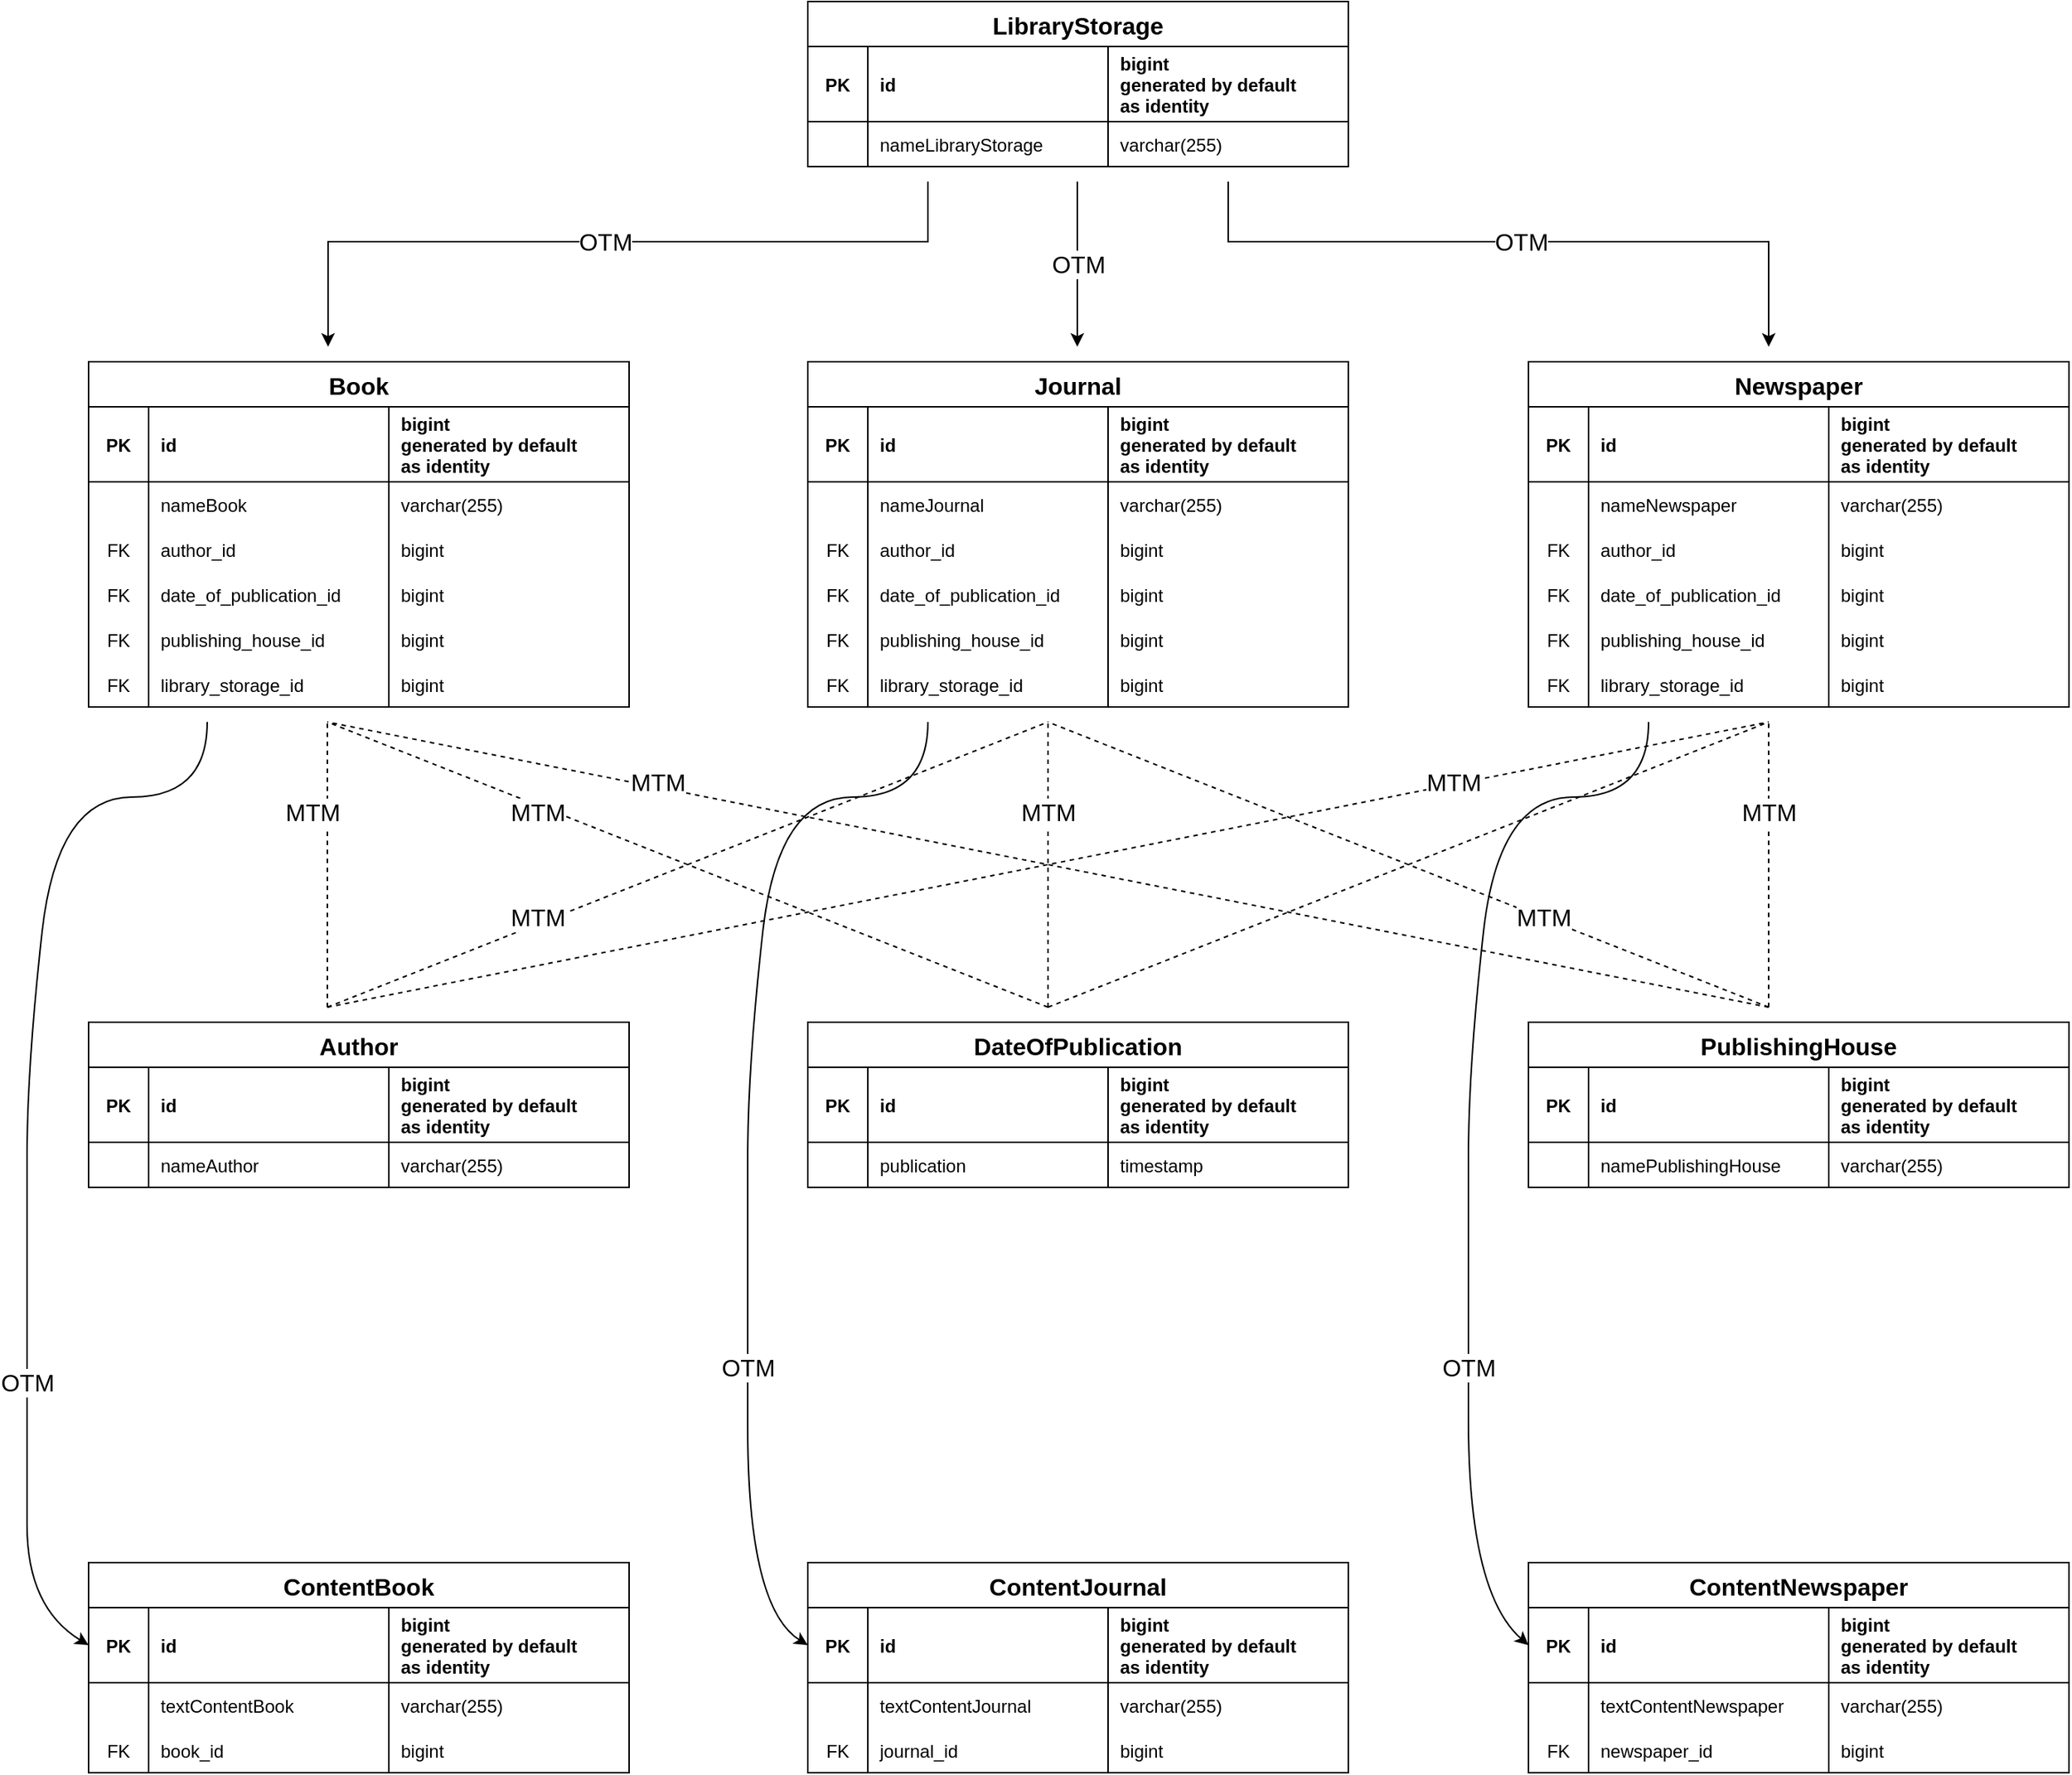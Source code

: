 <mxfile version="20.5.3" type="device"><diagram id="Sz15WaOSrZZ41z_9eFJU" name="Страница 1"><mxGraphModel dx="1646" dy="2024" grid="1" gridSize="10" guides="1" tooltips="1" connect="1" arrows="1" fold="1" page="1" pageScale="1" pageWidth="827" pageHeight="1169" math="0" shadow="0"><root><mxCell id="0"/><mxCell id="1" parent="0"/><mxCell id="uTDs0vVG84xdTF_h5CBN-1" value="LibraryStorage" style="shape=table;startSize=30;container=1;collapsible=1;childLayout=tableLayout;fixedRows=1;rowLines=0;fontStyle=1;align=center;resizeLast=1;fontSize=16;" parent="1" vertex="1"><mxGeometry x="1360" y="-1080" width="360" height="110" as="geometry"><mxRectangle x="45" y="480" width="70" height="30" as="alternateBounds"/></mxGeometry></mxCell><mxCell id="uTDs0vVG84xdTF_h5CBN-2" value="" style="shape=partialRectangle;collapsible=0;dropTarget=0;pointerEvents=0;fillColor=none;points=[[0,0.5],[1,0.5]];portConstraint=eastwest;top=0;left=0;right=0;bottom=1;" parent="uTDs0vVG84xdTF_h5CBN-1" vertex="1"><mxGeometry y="30" width="360" height="50" as="geometry"/></mxCell><mxCell id="uTDs0vVG84xdTF_h5CBN-3" value="PK" style="shape=partialRectangle;overflow=hidden;connectable=0;fillColor=none;top=0;left=0;bottom=0;right=0;fontStyle=1;" parent="uTDs0vVG84xdTF_h5CBN-2" vertex="1"><mxGeometry width="40" height="50" as="geometry"><mxRectangle width="40" height="50" as="alternateBounds"/></mxGeometry></mxCell><mxCell id="uTDs0vVG84xdTF_h5CBN-4" value="id" style="shape=partialRectangle;overflow=hidden;connectable=0;fillColor=none;top=0;left=0;bottom=0;right=0;align=left;spacingLeft=6;fontStyle=1;" parent="uTDs0vVG84xdTF_h5CBN-2" vertex="1"><mxGeometry x="40" width="160" height="50" as="geometry"><mxRectangle width="160" height="50" as="alternateBounds"/></mxGeometry></mxCell><mxCell id="uTDs0vVG84xdTF_h5CBN-5" value="bigint &#xA;generated by default &#xA;as identity" style="shape=partialRectangle;overflow=hidden;connectable=0;fillColor=none;top=0;left=0;bottom=0;right=0;align=left;spacingLeft=6;fontStyle=1;spacing=2;" parent="uTDs0vVG84xdTF_h5CBN-2" vertex="1"><mxGeometry x="200" width="160" height="50" as="geometry"><mxRectangle width="160" height="50" as="alternateBounds"/></mxGeometry></mxCell><mxCell id="uTDs0vVG84xdTF_h5CBN-6" value="" style="shape=partialRectangle;collapsible=0;dropTarget=0;pointerEvents=0;fillColor=none;points=[[0,0.5],[1,0.5]];portConstraint=eastwest;top=0;left=0;right=0;bottom=0;" parent="uTDs0vVG84xdTF_h5CBN-1" vertex="1"><mxGeometry y="80" width="360" height="30" as="geometry"/></mxCell><mxCell id="uTDs0vVG84xdTF_h5CBN-7" value="" style="shape=partialRectangle;overflow=hidden;connectable=0;fillColor=none;top=0;left=0;bottom=0;right=0;" parent="uTDs0vVG84xdTF_h5CBN-6" vertex="1"><mxGeometry width="40" height="30" as="geometry"><mxRectangle width="40" height="30" as="alternateBounds"/></mxGeometry></mxCell><mxCell id="uTDs0vVG84xdTF_h5CBN-8" value="nameLibraryStorage" style="shape=partialRectangle;overflow=hidden;connectable=0;fillColor=none;top=0;left=0;bottom=0;right=0;align=left;spacingLeft=6;fontStyle=0" parent="uTDs0vVG84xdTF_h5CBN-6" vertex="1"><mxGeometry x="40" width="160" height="30" as="geometry"><mxRectangle width="160" height="30" as="alternateBounds"/></mxGeometry></mxCell><mxCell id="uTDs0vVG84xdTF_h5CBN-9" value="varchar(255)" style="shape=partialRectangle;overflow=hidden;connectable=0;fillColor=none;top=0;left=0;bottom=0;right=0;align=left;spacingLeft=6;fontStyle=0" parent="uTDs0vVG84xdTF_h5CBN-6" vertex="1"><mxGeometry x="200" width="160" height="30" as="geometry"><mxRectangle width="160" height="30" as="alternateBounds"/></mxGeometry></mxCell><mxCell id="uTDs0vVG84xdTF_h5CBN-30" value="Book" style="shape=table;startSize=30;container=1;collapsible=1;childLayout=tableLayout;fixedRows=1;rowLines=0;fontStyle=1;align=center;resizeLast=1;fontSize=16;" parent="1" vertex="1"><mxGeometry x="881" y="-840" width="360" height="230" as="geometry"><mxRectangle x="45" y="480" width="70" height="30" as="alternateBounds"/></mxGeometry></mxCell><mxCell id="uTDs0vVG84xdTF_h5CBN-31" value="" style="shape=partialRectangle;collapsible=0;dropTarget=0;pointerEvents=0;fillColor=none;points=[[0,0.5],[1,0.5]];portConstraint=eastwest;top=0;left=0;right=0;bottom=1;" parent="uTDs0vVG84xdTF_h5CBN-30" vertex="1"><mxGeometry y="30" width="360" height="50" as="geometry"/></mxCell><mxCell id="uTDs0vVG84xdTF_h5CBN-32" value="PK" style="shape=partialRectangle;overflow=hidden;connectable=0;fillColor=none;top=0;left=0;bottom=0;right=0;fontStyle=1;" parent="uTDs0vVG84xdTF_h5CBN-31" vertex="1"><mxGeometry width="40" height="50" as="geometry"><mxRectangle width="40" height="50" as="alternateBounds"/></mxGeometry></mxCell><mxCell id="uTDs0vVG84xdTF_h5CBN-33" value="id" style="shape=partialRectangle;overflow=hidden;connectable=0;fillColor=none;top=0;left=0;bottom=0;right=0;align=left;spacingLeft=6;fontStyle=1;" parent="uTDs0vVG84xdTF_h5CBN-31" vertex="1"><mxGeometry x="40" width="160" height="50" as="geometry"><mxRectangle width="160" height="50" as="alternateBounds"/></mxGeometry></mxCell><mxCell id="uTDs0vVG84xdTF_h5CBN-34" value="bigint &#xA;generated by default &#xA;as identity" style="shape=partialRectangle;overflow=hidden;connectable=0;fillColor=none;top=0;left=0;bottom=0;right=0;align=left;spacingLeft=6;fontStyle=1;spacing=2;" parent="uTDs0vVG84xdTF_h5CBN-31" vertex="1"><mxGeometry x="200" width="160" height="50" as="geometry"><mxRectangle width="160" height="50" as="alternateBounds"/></mxGeometry></mxCell><mxCell id="uTDs0vVG84xdTF_h5CBN-35" value="" style="shape=partialRectangle;collapsible=0;dropTarget=0;pointerEvents=0;fillColor=none;points=[[0,0.5],[1,0.5]];portConstraint=eastwest;top=0;left=0;right=0;bottom=0;" parent="uTDs0vVG84xdTF_h5CBN-30" vertex="1"><mxGeometry y="80" width="360" height="30" as="geometry"/></mxCell><mxCell id="uTDs0vVG84xdTF_h5CBN-36" value="" style="shape=partialRectangle;overflow=hidden;connectable=0;fillColor=none;top=0;left=0;bottom=0;right=0;" parent="uTDs0vVG84xdTF_h5CBN-35" vertex="1"><mxGeometry width="40" height="30" as="geometry"><mxRectangle width="40" height="30" as="alternateBounds"/></mxGeometry></mxCell><mxCell id="uTDs0vVG84xdTF_h5CBN-37" value="nameBook" style="shape=partialRectangle;overflow=hidden;connectable=0;fillColor=none;top=0;left=0;bottom=0;right=0;align=left;spacingLeft=6;fontStyle=0" parent="uTDs0vVG84xdTF_h5CBN-35" vertex="1"><mxGeometry x="40" width="160" height="30" as="geometry"><mxRectangle width="160" height="30" as="alternateBounds"/></mxGeometry></mxCell><mxCell id="uTDs0vVG84xdTF_h5CBN-38" value="varchar(255)" style="shape=partialRectangle;overflow=hidden;connectable=0;fillColor=none;top=0;left=0;bottom=0;right=0;align=left;spacingLeft=6;fontStyle=0" parent="uTDs0vVG84xdTF_h5CBN-35" vertex="1"><mxGeometry x="200" width="160" height="30" as="geometry"><mxRectangle width="160" height="30" as="alternateBounds"/></mxGeometry></mxCell><mxCell id="uTDs0vVG84xdTF_h5CBN-106" style="shape=partialRectangle;collapsible=0;dropTarget=0;pointerEvents=0;fillColor=none;points=[[0,0.5],[1,0.5]];portConstraint=eastwest;top=0;left=0;right=0;bottom=0;" parent="uTDs0vVG84xdTF_h5CBN-30" vertex="1"><mxGeometry y="110" width="360" height="30" as="geometry"/></mxCell><mxCell id="uTDs0vVG84xdTF_h5CBN-107" value="FK" style="shape=partialRectangle;overflow=hidden;connectable=0;fillColor=none;top=0;left=0;bottom=0;right=0;" parent="uTDs0vVG84xdTF_h5CBN-106" vertex="1"><mxGeometry width="40" height="30" as="geometry"><mxRectangle width="40" height="30" as="alternateBounds"/></mxGeometry></mxCell><mxCell id="uTDs0vVG84xdTF_h5CBN-108" value="author_id" style="shape=partialRectangle;overflow=hidden;connectable=0;fillColor=none;top=0;left=0;bottom=0;right=0;align=left;spacingLeft=6;fontStyle=0" parent="uTDs0vVG84xdTF_h5CBN-106" vertex="1"><mxGeometry x="40" width="160" height="30" as="geometry"><mxRectangle width="160" height="30" as="alternateBounds"/></mxGeometry></mxCell><mxCell id="uTDs0vVG84xdTF_h5CBN-109" value="bigint" style="shape=partialRectangle;overflow=hidden;connectable=0;fillColor=none;top=0;left=0;bottom=0;right=0;align=left;spacingLeft=6;fontStyle=0" parent="uTDs0vVG84xdTF_h5CBN-106" vertex="1"><mxGeometry x="200" width="160" height="30" as="geometry"><mxRectangle width="160" height="30" as="alternateBounds"/></mxGeometry></mxCell><mxCell id="uTDs0vVG84xdTF_h5CBN-115" style="shape=partialRectangle;collapsible=0;dropTarget=0;pointerEvents=0;fillColor=none;points=[[0,0.5],[1,0.5]];portConstraint=eastwest;top=0;left=0;right=0;bottom=0;" parent="uTDs0vVG84xdTF_h5CBN-30" vertex="1"><mxGeometry y="140" width="360" height="30" as="geometry"/></mxCell><mxCell id="uTDs0vVG84xdTF_h5CBN-116" value="FK" style="shape=partialRectangle;overflow=hidden;connectable=0;fillColor=none;top=0;left=0;bottom=0;right=0;" parent="uTDs0vVG84xdTF_h5CBN-115" vertex="1"><mxGeometry width="40" height="30" as="geometry"><mxRectangle width="40" height="30" as="alternateBounds"/></mxGeometry></mxCell><mxCell id="uTDs0vVG84xdTF_h5CBN-117" value="date_of_publication_id" style="shape=partialRectangle;overflow=hidden;connectable=0;fillColor=none;top=0;left=0;bottom=0;right=0;align=left;spacingLeft=6;fontStyle=0" parent="uTDs0vVG84xdTF_h5CBN-115" vertex="1"><mxGeometry x="40" width="160" height="30" as="geometry"><mxRectangle width="160" height="30" as="alternateBounds"/></mxGeometry></mxCell><mxCell id="uTDs0vVG84xdTF_h5CBN-118" value="bigint" style="shape=partialRectangle;overflow=hidden;connectable=0;fillColor=none;top=0;left=0;bottom=0;right=0;align=left;spacingLeft=6;fontStyle=0" parent="uTDs0vVG84xdTF_h5CBN-115" vertex="1"><mxGeometry x="200" width="160" height="30" as="geometry"><mxRectangle width="160" height="30" as="alternateBounds"/></mxGeometry></mxCell><mxCell id="uTDs0vVG84xdTF_h5CBN-111" style="shape=partialRectangle;collapsible=0;dropTarget=0;pointerEvents=0;fillColor=none;points=[[0,0.5],[1,0.5]];portConstraint=eastwest;top=0;left=0;right=0;bottom=0;" parent="uTDs0vVG84xdTF_h5CBN-30" vertex="1"><mxGeometry y="170" width="360" height="30" as="geometry"/></mxCell><mxCell id="uTDs0vVG84xdTF_h5CBN-112" value="FK" style="shape=partialRectangle;overflow=hidden;connectable=0;fillColor=none;top=0;left=0;bottom=0;right=0;" parent="uTDs0vVG84xdTF_h5CBN-111" vertex="1"><mxGeometry width="40" height="30" as="geometry"><mxRectangle width="40" height="30" as="alternateBounds"/></mxGeometry></mxCell><mxCell id="uTDs0vVG84xdTF_h5CBN-113" value="publishing_house_id" style="shape=partialRectangle;overflow=hidden;connectable=0;fillColor=none;top=0;left=0;bottom=0;right=0;align=left;spacingLeft=6;fontStyle=0" parent="uTDs0vVG84xdTF_h5CBN-111" vertex="1"><mxGeometry x="40" width="160" height="30" as="geometry"><mxRectangle width="160" height="30" as="alternateBounds"/></mxGeometry></mxCell><mxCell id="uTDs0vVG84xdTF_h5CBN-114" value="bigint" style="shape=partialRectangle;overflow=hidden;connectable=0;fillColor=none;top=0;left=0;bottom=0;right=0;align=left;spacingLeft=6;fontStyle=0" parent="uTDs0vVG84xdTF_h5CBN-111" vertex="1"><mxGeometry x="200" width="160" height="30" as="geometry"><mxRectangle width="160" height="30" as="alternateBounds"/></mxGeometry></mxCell><mxCell id="uTDs0vVG84xdTF_h5CBN-208" style="shape=partialRectangle;collapsible=0;dropTarget=0;pointerEvents=0;fillColor=none;points=[[0,0.5],[1,0.5]];portConstraint=eastwest;top=0;left=0;right=0;bottom=0;" parent="uTDs0vVG84xdTF_h5CBN-30" vertex="1"><mxGeometry y="200" width="360" height="30" as="geometry"/></mxCell><mxCell id="uTDs0vVG84xdTF_h5CBN-209" value="FK" style="shape=partialRectangle;overflow=hidden;connectable=0;fillColor=none;top=0;left=0;bottom=0;right=0;" parent="uTDs0vVG84xdTF_h5CBN-208" vertex="1"><mxGeometry width="40" height="30" as="geometry"><mxRectangle width="40" height="30" as="alternateBounds"/></mxGeometry></mxCell><mxCell id="uTDs0vVG84xdTF_h5CBN-210" value="library_storage_id" style="shape=partialRectangle;overflow=hidden;connectable=0;fillColor=none;top=0;left=0;bottom=0;right=0;align=left;spacingLeft=6;fontStyle=0" parent="uTDs0vVG84xdTF_h5CBN-208" vertex="1"><mxGeometry x="40" width="160" height="30" as="geometry"><mxRectangle width="160" height="30" as="alternateBounds"/></mxGeometry></mxCell><mxCell id="uTDs0vVG84xdTF_h5CBN-211" value="bigint" style="shape=partialRectangle;overflow=hidden;connectable=0;fillColor=none;top=0;left=0;bottom=0;right=0;align=left;spacingLeft=6;fontStyle=0" parent="uTDs0vVG84xdTF_h5CBN-208" vertex="1"><mxGeometry x="200" width="160" height="30" as="geometry"><mxRectangle width="160" height="30" as="alternateBounds"/></mxGeometry></mxCell><mxCell id="uTDs0vVG84xdTF_h5CBN-39" value="Journal" style="shape=table;startSize=30;container=1;collapsible=1;childLayout=tableLayout;fixedRows=1;rowLines=0;fontStyle=1;align=center;resizeLast=1;fontSize=16;" parent="1" vertex="1"><mxGeometry x="1360" y="-840" width="360" height="230" as="geometry"><mxRectangle x="45" y="480" width="70" height="30" as="alternateBounds"/></mxGeometry></mxCell><mxCell id="uTDs0vVG84xdTF_h5CBN-40" value="" style="shape=partialRectangle;collapsible=0;dropTarget=0;pointerEvents=0;fillColor=none;points=[[0,0.5],[1,0.5]];portConstraint=eastwest;top=0;left=0;right=0;bottom=1;" parent="uTDs0vVG84xdTF_h5CBN-39" vertex="1"><mxGeometry y="30" width="360" height="50" as="geometry"/></mxCell><mxCell id="uTDs0vVG84xdTF_h5CBN-41" value="PK" style="shape=partialRectangle;overflow=hidden;connectable=0;fillColor=none;top=0;left=0;bottom=0;right=0;fontStyle=1;" parent="uTDs0vVG84xdTF_h5CBN-40" vertex="1"><mxGeometry width="40" height="50" as="geometry"><mxRectangle width="40" height="50" as="alternateBounds"/></mxGeometry></mxCell><mxCell id="uTDs0vVG84xdTF_h5CBN-42" value="id" style="shape=partialRectangle;overflow=hidden;connectable=0;fillColor=none;top=0;left=0;bottom=0;right=0;align=left;spacingLeft=6;fontStyle=1;" parent="uTDs0vVG84xdTF_h5CBN-40" vertex="1"><mxGeometry x="40" width="160" height="50" as="geometry"><mxRectangle width="160" height="50" as="alternateBounds"/></mxGeometry></mxCell><mxCell id="uTDs0vVG84xdTF_h5CBN-43" value="bigint &#xA;generated by default &#xA;as identity" style="shape=partialRectangle;overflow=hidden;connectable=0;fillColor=none;top=0;left=0;bottom=0;right=0;align=left;spacingLeft=6;fontStyle=1;spacing=2;" parent="uTDs0vVG84xdTF_h5CBN-40" vertex="1"><mxGeometry x="200" width="160" height="50" as="geometry"><mxRectangle width="160" height="50" as="alternateBounds"/></mxGeometry></mxCell><mxCell id="uTDs0vVG84xdTF_h5CBN-44" value="" style="shape=partialRectangle;collapsible=0;dropTarget=0;pointerEvents=0;fillColor=none;points=[[0,0.5],[1,0.5]];portConstraint=eastwest;top=0;left=0;right=0;bottom=0;" parent="uTDs0vVG84xdTF_h5CBN-39" vertex="1"><mxGeometry y="80" width="360" height="30" as="geometry"/></mxCell><mxCell id="uTDs0vVG84xdTF_h5CBN-45" value="" style="shape=partialRectangle;overflow=hidden;connectable=0;fillColor=none;top=0;left=0;bottom=0;right=0;" parent="uTDs0vVG84xdTF_h5CBN-44" vertex="1"><mxGeometry width="40" height="30" as="geometry"><mxRectangle width="40" height="30" as="alternateBounds"/></mxGeometry></mxCell><mxCell id="uTDs0vVG84xdTF_h5CBN-46" value="nameJournal" style="shape=partialRectangle;overflow=hidden;connectable=0;fillColor=none;top=0;left=0;bottom=0;right=0;align=left;spacingLeft=6;fontStyle=0" parent="uTDs0vVG84xdTF_h5CBN-44" vertex="1"><mxGeometry x="40" width="160" height="30" as="geometry"><mxRectangle width="160" height="30" as="alternateBounds"/></mxGeometry></mxCell><mxCell id="uTDs0vVG84xdTF_h5CBN-47" value="varchar(255)" style="shape=partialRectangle;overflow=hidden;connectable=0;fillColor=none;top=0;left=0;bottom=0;right=0;align=left;spacingLeft=6;fontStyle=0" parent="uTDs0vVG84xdTF_h5CBN-44" vertex="1"><mxGeometry x="200" width="160" height="30" as="geometry"><mxRectangle width="160" height="30" as="alternateBounds"/></mxGeometry></mxCell><mxCell id="uTDs0vVG84xdTF_h5CBN-125" style="shape=partialRectangle;collapsible=0;dropTarget=0;pointerEvents=0;fillColor=none;points=[[0,0.5],[1,0.5]];portConstraint=eastwest;top=0;left=0;right=0;bottom=0;" parent="uTDs0vVG84xdTF_h5CBN-39" vertex="1"><mxGeometry y="110" width="360" height="30" as="geometry"/></mxCell><mxCell id="uTDs0vVG84xdTF_h5CBN-126" value="FK" style="shape=partialRectangle;overflow=hidden;connectable=0;fillColor=none;top=0;left=0;bottom=0;right=0;" parent="uTDs0vVG84xdTF_h5CBN-125" vertex="1"><mxGeometry width="40" height="30" as="geometry"><mxRectangle width="40" height="30" as="alternateBounds"/></mxGeometry></mxCell><mxCell id="uTDs0vVG84xdTF_h5CBN-127" value="author_id" style="shape=partialRectangle;overflow=hidden;connectable=0;fillColor=none;top=0;left=0;bottom=0;right=0;align=left;spacingLeft=6;fontStyle=0" parent="uTDs0vVG84xdTF_h5CBN-125" vertex="1"><mxGeometry x="40" width="160" height="30" as="geometry"><mxRectangle width="160" height="30" as="alternateBounds"/></mxGeometry></mxCell><mxCell id="uTDs0vVG84xdTF_h5CBN-128" value="bigint" style="shape=partialRectangle;overflow=hidden;connectable=0;fillColor=none;top=0;left=0;bottom=0;right=0;align=left;spacingLeft=6;fontStyle=0" parent="uTDs0vVG84xdTF_h5CBN-125" vertex="1"><mxGeometry x="200" width="160" height="30" as="geometry"><mxRectangle width="160" height="30" as="alternateBounds"/></mxGeometry></mxCell><mxCell id="uTDs0vVG84xdTF_h5CBN-129" style="shape=partialRectangle;collapsible=0;dropTarget=0;pointerEvents=0;fillColor=none;points=[[0,0.5],[1,0.5]];portConstraint=eastwest;top=0;left=0;right=0;bottom=0;" parent="uTDs0vVG84xdTF_h5CBN-39" vertex="1"><mxGeometry y="140" width="360" height="30" as="geometry"/></mxCell><mxCell id="uTDs0vVG84xdTF_h5CBN-130" style="shape=partialRectangle;overflow=hidden;connectable=0;fillColor=none;top=0;left=0;bottom=0;right=0;" parent="uTDs0vVG84xdTF_h5CBN-129" vertex="1"><mxGeometry width="40" height="30" as="geometry"><mxRectangle width="40" height="30" as="alternateBounds"/></mxGeometry></mxCell><mxCell id="uTDs0vVG84xdTF_h5CBN-131" value="date_of_publication_id" style="shape=partialRectangle;overflow=hidden;connectable=0;fillColor=none;top=0;left=0;bottom=0;right=0;align=left;spacingLeft=6;fontStyle=0" parent="uTDs0vVG84xdTF_h5CBN-129" vertex="1"><mxGeometry x="40" width="160" height="30" as="geometry"><mxRectangle width="160" height="30" as="alternateBounds"/></mxGeometry></mxCell><mxCell id="uTDs0vVG84xdTF_h5CBN-132" value="bigint" style="shape=partialRectangle;overflow=hidden;connectable=0;fillColor=none;top=0;left=0;bottom=0;right=0;align=left;spacingLeft=6;fontStyle=0" parent="uTDs0vVG84xdTF_h5CBN-129" vertex="1"><mxGeometry x="200" width="160" height="30" as="geometry"><mxRectangle width="160" height="30" as="alternateBounds"/></mxGeometry></mxCell><mxCell id="uTDs0vVG84xdTF_h5CBN-133" style="shape=partialRectangle;collapsible=0;dropTarget=0;pointerEvents=0;fillColor=none;points=[[0,0.5],[1,0.5]];portConstraint=eastwest;top=0;left=0;right=0;bottom=0;" parent="uTDs0vVG84xdTF_h5CBN-39" vertex="1"><mxGeometry y="170" width="360" height="30" as="geometry"/></mxCell><mxCell id="uTDs0vVG84xdTF_h5CBN-134" value="FK" style="shape=partialRectangle;overflow=hidden;connectable=0;fillColor=none;top=0;left=0;bottom=0;right=0;" parent="uTDs0vVG84xdTF_h5CBN-133" vertex="1"><mxGeometry width="40" height="30" as="geometry"><mxRectangle width="40" height="30" as="alternateBounds"/></mxGeometry></mxCell><mxCell id="uTDs0vVG84xdTF_h5CBN-135" value="publishing_house_id" style="shape=partialRectangle;overflow=hidden;connectable=0;fillColor=none;top=0;left=0;bottom=0;right=0;align=left;spacingLeft=6;fontStyle=0" parent="uTDs0vVG84xdTF_h5CBN-133" vertex="1"><mxGeometry x="40" width="160" height="30" as="geometry"><mxRectangle width="160" height="30" as="alternateBounds"/></mxGeometry></mxCell><mxCell id="uTDs0vVG84xdTF_h5CBN-136" value="bigint" style="shape=partialRectangle;overflow=hidden;connectable=0;fillColor=none;top=0;left=0;bottom=0;right=0;align=left;spacingLeft=6;fontStyle=0" parent="uTDs0vVG84xdTF_h5CBN-133" vertex="1"><mxGeometry x="200" width="160" height="30" as="geometry"><mxRectangle width="160" height="30" as="alternateBounds"/></mxGeometry></mxCell><mxCell id="uTDs0vVG84xdTF_h5CBN-213" style="shape=partialRectangle;collapsible=0;dropTarget=0;pointerEvents=0;fillColor=none;points=[[0,0.5],[1,0.5]];portConstraint=eastwest;top=0;left=0;right=0;bottom=0;" parent="uTDs0vVG84xdTF_h5CBN-39" vertex="1"><mxGeometry y="200" width="360" height="30" as="geometry"/></mxCell><mxCell id="uTDs0vVG84xdTF_h5CBN-214" value="FK" style="shape=partialRectangle;overflow=hidden;connectable=0;fillColor=none;top=0;left=0;bottom=0;right=0;" parent="uTDs0vVG84xdTF_h5CBN-213" vertex="1"><mxGeometry width="40" height="30" as="geometry"><mxRectangle width="40" height="30" as="alternateBounds"/></mxGeometry></mxCell><mxCell id="uTDs0vVG84xdTF_h5CBN-215" value="library_storage_id" style="shape=partialRectangle;overflow=hidden;connectable=0;fillColor=none;top=0;left=0;bottom=0;right=0;align=left;spacingLeft=6;fontStyle=0" parent="uTDs0vVG84xdTF_h5CBN-213" vertex="1"><mxGeometry x="40" width="160" height="30" as="geometry"><mxRectangle width="160" height="30" as="alternateBounds"/></mxGeometry></mxCell><mxCell id="uTDs0vVG84xdTF_h5CBN-216" value="bigint" style="shape=partialRectangle;overflow=hidden;connectable=0;fillColor=none;top=0;left=0;bottom=0;right=0;align=left;spacingLeft=6;fontStyle=0" parent="uTDs0vVG84xdTF_h5CBN-213" vertex="1"><mxGeometry x="200" width="160" height="30" as="geometry"><mxRectangle width="160" height="30" as="alternateBounds"/></mxGeometry></mxCell><mxCell id="uTDs0vVG84xdTF_h5CBN-48" value="Newspaper" style="shape=table;startSize=30;container=1;collapsible=1;childLayout=tableLayout;fixedRows=1;rowLines=0;fontStyle=1;align=center;resizeLast=1;fontSize=16;" parent="1" vertex="1"><mxGeometry x="1840" y="-840" width="360" height="230" as="geometry"><mxRectangle x="45" y="480" width="70" height="30" as="alternateBounds"/></mxGeometry></mxCell><mxCell id="uTDs0vVG84xdTF_h5CBN-49" value="" style="shape=partialRectangle;collapsible=0;dropTarget=0;pointerEvents=0;fillColor=none;points=[[0,0.5],[1,0.5]];portConstraint=eastwest;top=0;left=0;right=0;bottom=1;" parent="uTDs0vVG84xdTF_h5CBN-48" vertex="1"><mxGeometry y="30" width="360" height="50" as="geometry"/></mxCell><mxCell id="uTDs0vVG84xdTF_h5CBN-50" value="PK" style="shape=partialRectangle;overflow=hidden;connectable=0;fillColor=none;top=0;left=0;bottom=0;right=0;fontStyle=1;" parent="uTDs0vVG84xdTF_h5CBN-49" vertex="1"><mxGeometry width="40" height="50" as="geometry"><mxRectangle width="40" height="50" as="alternateBounds"/></mxGeometry></mxCell><mxCell id="uTDs0vVG84xdTF_h5CBN-51" value="id" style="shape=partialRectangle;overflow=hidden;connectable=0;fillColor=none;top=0;left=0;bottom=0;right=0;align=left;spacingLeft=6;fontStyle=1;" parent="uTDs0vVG84xdTF_h5CBN-49" vertex="1"><mxGeometry x="40" width="160" height="50" as="geometry"><mxRectangle width="160" height="50" as="alternateBounds"/></mxGeometry></mxCell><mxCell id="uTDs0vVG84xdTF_h5CBN-52" value="bigint &#xA;generated by default &#xA;as identity" style="shape=partialRectangle;overflow=hidden;connectable=0;fillColor=none;top=0;left=0;bottom=0;right=0;align=left;spacingLeft=6;fontStyle=1;spacing=2;" parent="uTDs0vVG84xdTF_h5CBN-49" vertex="1"><mxGeometry x="200" width="160" height="50" as="geometry"><mxRectangle width="160" height="50" as="alternateBounds"/></mxGeometry></mxCell><mxCell id="uTDs0vVG84xdTF_h5CBN-53" value="" style="shape=partialRectangle;collapsible=0;dropTarget=0;pointerEvents=0;fillColor=none;points=[[0,0.5],[1,0.5]];portConstraint=eastwest;top=0;left=0;right=0;bottom=0;" parent="uTDs0vVG84xdTF_h5CBN-48" vertex="1"><mxGeometry y="80" width="360" height="30" as="geometry"/></mxCell><mxCell id="uTDs0vVG84xdTF_h5CBN-54" value="" style="shape=partialRectangle;overflow=hidden;connectable=0;fillColor=none;top=0;left=0;bottom=0;right=0;" parent="uTDs0vVG84xdTF_h5CBN-53" vertex="1"><mxGeometry width="40" height="30" as="geometry"><mxRectangle width="40" height="30" as="alternateBounds"/></mxGeometry></mxCell><mxCell id="uTDs0vVG84xdTF_h5CBN-55" value="nameNewspaper" style="shape=partialRectangle;overflow=hidden;connectable=0;fillColor=none;top=0;left=0;bottom=0;right=0;align=left;spacingLeft=6;fontStyle=0" parent="uTDs0vVG84xdTF_h5CBN-53" vertex="1"><mxGeometry x="40" width="160" height="30" as="geometry"><mxRectangle width="160" height="30" as="alternateBounds"/></mxGeometry></mxCell><mxCell id="uTDs0vVG84xdTF_h5CBN-56" value="varchar(255)" style="shape=partialRectangle;overflow=hidden;connectable=0;fillColor=none;top=0;left=0;bottom=0;right=0;align=left;spacingLeft=6;fontStyle=0" parent="uTDs0vVG84xdTF_h5CBN-53" vertex="1"><mxGeometry x="200" width="160" height="30" as="geometry"><mxRectangle width="160" height="30" as="alternateBounds"/></mxGeometry></mxCell><mxCell id="uTDs0vVG84xdTF_h5CBN-151" style="shape=partialRectangle;collapsible=0;dropTarget=0;pointerEvents=0;fillColor=none;points=[[0,0.5],[1,0.5]];portConstraint=eastwest;top=0;left=0;right=0;bottom=0;" parent="uTDs0vVG84xdTF_h5CBN-48" vertex="1"><mxGeometry y="110" width="360" height="30" as="geometry"/></mxCell><mxCell id="uTDs0vVG84xdTF_h5CBN-152" value="FK" style="shape=partialRectangle;overflow=hidden;connectable=0;fillColor=none;top=0;left=0;bottom=0;right=0;" parent="uTDs0vVG84xdTF_h5CBN-151" vertex="1"><mxGeometry width="40" height="30" as="geometry"><mxRectangle width="40" height="30" as="alternateBounds"/></mxGeometry></mxCell><mxCell id="uTDs0vVG84xdTF_h5CBN-153" value="author_id" style="shape=partialRectangle;overflow=hidden;connectable=0;fillColor=none;top=0;left=0;bottom=0;right=0;align=left;spacingLeft=6;fontStyle=0" parent="uTDs0vVG84xdTF_h5CBN-151" vertex="1"><mxGeometry x="40" width="160" height="30" as="geometry"><mxRectangle width="160" height="30" as="alternateBounds"/></mxGeometry></mxCell><mxCell id="uTDs0vVG84xdTF_h5CBN-154" value="bigint" style="shape=partialRectangle;overflow=hidden;connectable=0;fillColor=none;top=0;left=0;bottom=0;right=0;align=left;spacingLeft=6;fontStyle=0" parent="uTDs0vVG84xdTF_h5CBN-151" vertex="1"><mxGeometry x="200" width="160" height="30" as="geometry"><mxRectangle width="160" height="30" as="alternateBounds"/></mxGeometry></mxCell><mxCell id="uTDs0vVG84xdTF_h5CBN-155" style="shape=partialRectangle;collapsible=0;dropTarget=0;pointerEvents=0;fillColor=none;points=[[0,0.5],[1,0.5]];portConstraint=eastwest;top=0;left=0;right=0;bottom=0;" parent="uTDs0vVG84xdTF_h5CBN-48" vertex="1"><mxGeometry y="140" width="360" height="30" as="geometry"/></mxCell><mxCell id="uTDs0vVG84xdTF_h5CBN-156" value="FK" style="shape=partialRectangle;overflow=hidden;connectable=0;fillColor=none;top=0;left=0;bottom=0;right=0;" parent="uTDs0vVG84xdTF_h5CBN-155" vertex="1"><mxGeometry width="40" height="30" as="geometry"><mxRectangle width="40" height="30" as="alternateBounds"/></mxGeometry></mxCell><mxCell id="uTDs0vVG84xdTF_h5CBN-157" value="date_of_publication_id" style="shape=partialRectangle;overflow=hidden;connectable=0;fillColor=none;top=0;left=0;bottom=0;right=0;align=left;spacingLeft=6;fontStyle=0" parent="uTDs0vVG84xdTF_h5CBN-155" vertex="1"><mxGeometry x="40" width="160" height="30" as="geometry"><mxRectangle width="160" height="30" as="alternateBounds"/></mxGeometry></mxCell><mxCell id="uTDs0vVG84xdTF_h5CBN-158" value="bigint" style="shape=partialRectangle;overflow=hidden;connectable=0;fillColor=none;top=0;left=0;bottom=0;right=0;align=left;spacingLeft=6;fontStyle=0" parent="uTDs0vVG84xdTF_h5CBN-155" vertex="1"><mxGeometry x="200" width="160" height="30" as="geometry"><mxRectangle width="160" height="30" as="alternateBounds"/></mxGeometry></mxCell><mxCell id="uTDs0vVG84xdTF_h5CBN-159" style="shape=partialRectangle;collapsible=0;dropTarget=0;pointerEvents=0;fillColor=none;points=[[0,0.5],[1,0.5]];portConstraint=eastwest;top=0;left=0;right=0;bottom=0;" parent="uTDs0vVG84xdTF_h5CBN-48" vertex="1"><mxGeometry y="170" width="360" height="30" as="geometry"/></mxCell><mxCell id="uTDs0vVG84xdTF_h5CBN-160" value="FK" style="shape=partialRectangle;overflow=hidden;connectable=0;fillColor=none;top=0;left=0;bottom=0;right=0;" parent="uTDs0vVG84xdTF_h5CBN-159" vertex="1"><mxGeometry width="40" height="30" as="geometry"><mxRectangle width="40" height="30" as="alternateBounds"/></mxGeometry></mxCell><mxCell id="uTDs0vVG84xdTF_h5CBN-161" value="publishing_house_id" style="shape=partialRectangle;overflow=hidden;connectable=0;fillColor=none;top=0;left=0;bottom=0;right=0;align=left;spacingLeft=6;fontStyle=0" parent="uTDs0vVG84xdTF_h5CBN-159" vertex="1"><mxGeometry x="40" width="160" height="30" as="geometry"><mxRectangle width="160" height="30" as="alternateBounds"/></mxGeometry></mxCell><mxCell id="uTDs0vVG84xdTF_h5CBN-162" value="bigint" style="shape=partialRectangle;overflow=hidden;connectable=0;fillColor=none;top=0;left=0;bottom=0;right=0;align=left;spacingLeft=6;fontStyle=0" parent="uTDs0vVG84xdTF_h5CBN-159" vertex="1"><mxGeometry x="200" width="160" height="30" as="geometry"><mxRectangle width="160" height="30" as="alternateBounds"/></mxGeometry></mxCell><mxCell id="uTDs0vVG84xdTF_h5CBN-163" style="shape=partialRectangle;collapsible=0;dropTarget=0;pointerEvents=0;fillColor=none;points=[[0,0.5],[1,0.5]];portConstraint=eastwest;top=0;left=0;right=0;bottom=0;" parent="uTDs0vVG84xdTF_h5CBN-48" vertex="1"><mxGeometry y="200" width="360" height="30" as="geometry"/></mxCell><mxCell id="uTDs0vVG84xdTF_h5CBN-164" value="FK" style="shape=partialRectangle;overflow=hidden;connectable=0;fillColor=none;top=0;left=0;bottom=0;right=0;" parent="uTDs0vVG84xdTF_h5CBN-163" vertex="1"><mxGeometry width="40" height="30" as="geometry"><mxRectangle width="40" height="30" as="alternateBounds"/></mxGeometry></mxCell><mxCell id="uTDs0vVG84xdTF_h5CBN-165" value="library_storage_id" style="shape=partialRectangle;overflow=hidden;connectable=0;fillColor=none;top=0;left=0;bottom=0;right=0;align=left;spacingLeft=6;fontStyle=0" parent="uTDs0vVG84xdTF_h5CBN-163" vertex="1"><mxGeometry x="40" width="160" height="30" as="geometry"><mxRectangle width="160" height="30" as="alternateBounds"/></mxGeometry></mxCell><mxCell id="uTDs0vVG84xdTF_h5CBN-166" value="bigint" style="shape=partialRectangle;overflow=hidden;connectable=0;fillColor=none;top=0;left=0;bottom=0;right=0;align=left;spacingLeft=6;fontStyle=0" parent="uTDs0vVG84xdTF_h5CBN-163" vertex="1"><mxGeometry x="200" width="160" height="30" as="geometry"><mxRectangle width="160" height="30" as="alternateBounds"/></mxGeometry></mxCell><mxCell id="uTDs0vVG84xdTF_h5CBN-57" value="" style="endArrow=classic;html=1;rounded=0;fontSize=16;edgeStyle=orthogonalEdgeStyle;" parent="1" edge="1"><mxGeometry relative="1" as="geometry"><mxPoint x="1539.5" y="-960" as="sourcePoint"/><mxPoint x="1539.5" y="-850" as="targetPoint"/><Array as="points"><mxPoint x="1539.5" y="-930"/><mxPoint x="1539.5" y="-930"/></Array></mxGeometry></mxCell><mxCell id="uTDs0vVG84xdTF_h5CBN-58" value="OTM" style="edgeLabel;resizable=0;html=1;align=center;verticalAlign=middle;fontSize=16;" parent="uTDs0vVG84xdTF_h5CBN-57" connectable="0" vertex="1"><mxGeometry relative="1" as="geometry"/></mxCell><mxCell id="uTDs0vVG84xdTF_h5CBN-59" value="" style="endArrow=classic;html=1;rounded=0;fontSize=16;edgeStyle=orthogonalEdgeStyle;" parent="1" edge="1"><mxGeometry relative="1" as="geometry"><mxPoint x="1440" y="-960" as="sourcePoint"/><mxPoint x="1040.5" y="-850" as="targetPoint"/><Array as="points"><mxPoint x="1440" y="-920"/><mxPoint x="1041" y="-920"/></Array></mxGeometry></mxCell><mxCell id="uTDs0vVG84xdTF_h5CBN-60" value="OTM" style="edgeLabel;resizable=0;html=1;align=center;verticalAlign=middle;fontSize=16;" parent="uTDs0vVG84xdTF_h5CBN-59" connectable="0" vertex="1"><mxGeometry relative="1" as="geometry"/></mxCell><mxCell id="uTDs0vVG84xdTF_h5CBN-61" value="" style="endArrow=classic;html=1;rounded=0;fontSize=16;edgeStyle=orthogonalEdgeStyle;" parent="1" edge="1"><mxGeometry relative="1" as="geometry"><mxPoint x="1640" y="-960" as="sourcePoint"/><mxPoint x="2000" y="-850" as="targetPoint"/><Array as="points"><mxPoint x="1640" y="-920"/><mxPoint x="2000" y="-920"/></Array></mxGeometry></mxCell><mxCell id="uTDs0vVG84xdTF_h5CBN-62" value="OTM" style="edgeLabel;resizable=0;html=1;align=center;verticalAlign=middle;fontSize=16;" parent="uTDs0vVG84xdTF_h5CBN-61" connectable="0" vertex="1"><mxGeometry relative="1" as="geometry"/></mxCell><mxCell id="uTDs0vVG84xdTF_h5CBN-67" value="Author" style="shape=table;startSize=30;container=1;collapsible=1;childLayout=tableLayout;fixedRows=1;rowLines=0;fontStyle=1;align=center;resizeLast=1;fontSize=16;" parent="1" vertex="1"><mxGeometry x="881" y="-400" width="360" height="110" as="geometry"><mxRectangle x="45" y="480" width="70" height="30" as="alternateBounds"/></mxGeometry></mxCell><mxCell id="uTDs0vVG84xdTF_h5CBN-68" value="" style="shape=partialRectangle;collapsible=0;dropTarget=0;pointerEvents=0;fillColor=none;points=[[0,0.5],[1,0.5]];portConstraint=eastwest;top=0;left=0;right=0;bottom=1;" parent="uTDs0vVG84xdTF_h5CBN-67" vertex="1"><mxGeometry y="30" width="360" height="50" as="geometry"/></mxCell><mxCell id="uTDs0vVG84xdTF_h5CBN-69" value="PK" style="shape=partialRectangle;overflow=hidden;connectable=0;fillColor=none;top=0;left=0;bottom=0;right=0;fontStyle=1;" parent="uTDs0vVG84xdTF_h5CBN-68" vertex="1"><mxGeometry width="40" height="50" as="geometry"><mxRectangle width="40" height="50" as="alternateBounds"/></mxGeometry></mxCell><mxCell id="uTDs0vVG84xdTF_h5CBN-70" value="id" style="shape=partialRectangle;overflow=hidden;connectable=0;fillColor=none;top=0;left=0;bottom=0;right=0;align=left;spacingLeft=6;fontStyle=1;" parent="uTDs0vVG84xdTF_h5CBN-68" vertex="1"><mxGeometry x="40" width="160" height="50" as="geometry"><mxRectangle width="160" height="50" as="alternateBounds"/></mxGeometry></mxCell><mxCell id="uTDs0vVG84xdTF_h5CBN-71" value="bigint &#xA;generated by default &#xA;as identity" style="shape=partialRectangle;overflow=hidden;connectable=0;fillColor=none;top=0;left=0;bottom=0;right=0;align=left;spacingLeft=6;fontStyle=1;spacing=2;" parent="uTDs0vVG84xdTF_h5CBN-68" vertex="1"><mxGeometry x="200" width="160" height="50" as="geometry"><mxRectangle width="160" height="50" as="alternateBounds"/></mxGeometry></mxCell><mxCell id="uTDs0vVG84xdTF_h5CBN-72" value="" style="shape=partialRectangle;collapsible=0;dropTarget=0;pointerEvents=0;fillColor=none;points=[[0,0.5],[1,0.5]];portConstraint=eastwest;top=0;left=0;right=0;bottom=0;" parent="uTDs0vVG84xdTF_h5CBN-67" vertex="1"><mxGeometry y="80" width="360" height="30" as="geometry"/></mxCell><mxCell id="uTDs0vVG84xdTF_h5CBN-73" value="" style="shape=partialRectangle;overflow=hidden;connectable=0;fillColor=none;top=0;left=0;bottom=0;right=0;" parent="uTDs0vVG84xdTF_h5CBN-72" vertex="1"><mxGeometry width="40" height="30" as="geometry"><mxRectangle width="40" height="30" as="alternateBounds"/></mxGeometry></mxCell><mxCell id="uTDs0vVG84xdTF_h5CBN-74" value="nameAuthor" style="shape=partialRectangle;overflow=hidden;connectable=0;fillColor=none;top=0;left=0;bottom=0;right=0;align=left;spacingLeft=6;fontStyle=0" parent="uTDs0vVG84xdTF_h5CBN-72" vertex="1"><mxGeometry x="40" width="160" height="30" as="geometry"><mxRectangle width="160" height="30" as="alternateBounds"/></mxGeometry></mxCell><mxCell id="uTDs0vVG84xdTF_h5CBN-75" value="varchar(255)" style="shape=partialRectangle;overflow=hidden;connectable=0;fillColor=none;top=0;left=0;bottom=0;right=0;align=left;spacingLeft=6;fontStyle=0" parent="uTDs0vVG84xdTF_h5CBN-72" vertex="1"><mxGeometry x="200" width="160" height="30" as="geometry"><mxRectangle width="160" height="30" as="alternateBounds"/></mxGeometry></mxCell><mxCell id="uTDs0vVG84xdTF_h5CBN-80" value="DateOfPublication" style="shape=table;startSize=30;container=1;collapsible=1;childLayout=tableLayout;fixedRows=1;rowLines=0;fontStyle=1;align=center;resizeLast=1;fontSize=16;" parent="1" vertex="1"><mxGeometry x="1360" y="-400" width="360" height="110" as="geometry"><mxRectangle x="45" y="480" width="70" height="30" as="alternateBounds"/></mxGeometry></mxCell><mxCell id="uTDs0vVG84xdTF_h5CBN-81" value="" style="shape=partialRectangle;collapsible=0;dropTarget=0;pointerEvents=0;fillColor=none;points=[[0,0.5],[1,0.5]];portConstraint=eastwest;top=0;left=0;right=0;bottom=1;" parent="uTDs0vVG84xdTF_h5CBN-80" vertex="1"><mxGeometry y="30" width="360" height="50" as="geometry"/></mxCell><mxCell id="uTDs0vVG84xdTF_h5CBN-82" value="PK" style="shape=partialRectangle;overflow=hidden;connectable=0;fillColor=none;top=0;left=0;bottom=0;right=0;fontStyle=1;" parent="uTDs0vVG84xdTF_h5CBN-81" vertex="1"><mxGeometry width="40" height="50" as="geometry"><mxRectangle width="40" height="50" as="alternateBounds"/></mxGeometry></mxCell><mxCell id="uTDs0vVG84xdTF_h5CBN-83" value="id" style="shape=partialRectangle;overflow=hidden;connectable=0;fillColor=none;top=0;left=0;bottom=0;right=0;align=left;spacingLeft=6;fontStyle=1;" parent="uTDs0vVG84xdTF_h5CBN-81" vertex="1"><mxGeometry x="40" width="160" height="50" as="geometry"><mxRectangle width="160" height="50" as="alternateBounds"/></mxGeometry></mxCell><mxCell id="uTDs0vVG84xdTF_h5CBN-84" value="bigint &#xA;generated by default &#xA;as identity" style="shape=partialRectangle;overflow=hidden;connectable=0;fillColor=none;top=0;left=0;bottom=0;right=0;align=left;spacingLeft=6;fontStyle=1;spacing=2;" parent="uTDs0vVG84xdTF_h5CBN-81" vertex="1"><mxGeometry x="200" width="160" height="50" as="geometry"><mxRectangle width="160" height="50" as="alternateBounds"/></mxGeometry></mxCell><mxCell id="uTDs0vVG84xdTF_h5CBN-85" value="" style="shape=partialRectangle;collapsible=0;dropTarget=0;pointerEvents=0;fillColor=none;points=[[0,0.5],[1,0.5]];portConstraint=eastwest;top=0;left=0;right=0;bottom=0;" parent="uTDs0vVG84xdTF_h5CBN-80" vertex="1"><mxGeometry y="80" width="360" height="30" as="geometry"/></mxCell><mxCell id="uTDs0vVG84xdTF_h5CBN-86" value="" style="shape=partialRectangle;overflow=hidden;connectable=0;fillColor=none;top=0;left=0;bottom=0;right=0;" parent="uTDs0vVG84xdTF_h5CBN-85" vertex="1"><mxGeometry width="40" height="30" as="geometry"><mxRectangle width="40" height="30" as="alternateBounds"/></mxGeometry></mxCell><mxCell id="uTDs0vVG84xdTF_h5CBN-87" value="publication" style="shape=partialRectangle;overflow=hidden;connectable=0;fillColor=none;top=0;left=0;bottom=0;right=0;align=left;spacingLeft=6;fontStyle=0" parent="uTDs0vVG84xdTF_h5CBN-85" vertex="1"><mxGeometry x="40" width="160" height="30" as="geometry"><mxRectangle width="160" height="30" as="alternateBounds"/></mxGeometry></mxCell><mxCell id="uTDs0vVG84xdTF_h5CBN-88" value="timestamp" style="shape=partialRectangle;overflow=hidden;connectable=0;fillColor=none;top=0;left=0;bottom=0;right=0;align=left;spacingLeft=6;fontStyle=0" parent="uTDs0vVG84xdTF_h5CBN-85" vertex="1"><mxGeometry x="200" width="160" height="30" as="geometry"><mxRectangle width="160" height="30" as="alternateBounds"/></mxGeometry></mxCell><mxCell id="uTDs0vVG84xdTF_h5CBN-93" value="PublishingHouse" style="shape=table;startSize=30;container=1;collapsible=1;childLayout=tableLayout;fixedRows=1;rowLines=0;fontStyle=1;align=center;resizeLast=1;fontSize=16;" parent="1" vertex="1"><mxGeometry x="1840" y="-400" width="360" height="110" as="geometry"><mxRectangle x="45" y="480" width="70" height="30" as="alternateBounds"/></mxGeometry></mxCell><mxCell id="uTDs0vVG84xdTF_h5CBN-94" value="" style="shape=partialRectangle;collapsible=0;dropTarget=0;pointerEvents=0;fillColor=none;points=[[0,0.5],[1,0.5]];portConstraint=eastwest;top=0;left=0;right=0;bottom=1;" parent="uTDs0vVG84xdTF_h5CBN-93" vertex="1"><mxGeometry y="30" width="360" height="50" as="geometry"/></mxCell><mxCell id="uTDs0vVG84xdTF_h5CBN-95" value="PK" style="shape=partialRectangle;overflow=hidden;connectable=0;fillColor=none;top=0;left=0;bottom=0;right=0;fontStyle=1;" parent="uTDs0vVG84xdTF_h5CBN-94" vertex="1"><mxGeometry width="40" height="50" as="geometry"><mxRectangle width="40" height="50" as="alternateBounds"/></mxGeometry></mxCell><mxCell id="uTDs0vVG84xdTF_h5CBN-96" value="id" style="shape=partialRectangle;overflow=hidden;connectable=0;fillColor=none;top=0;left=0;bottom=0;right=0;align=left;spacingLeft=6;fontStyle=1;" parent="uTDs0vVG84xdTF_h5CBN-94" vertex="1"><mxGeometry x="40" width="160" height="50" as="geometry"><mxRectangle width="160" height="50" as="alternateBounds"/></mxGeometry></mxCell><mxCell id="uTDs0vVG84xdTF_h5CBN-97" value="bigint &#xA;generated by default &#xA;as identity" style="shape=partialRectangle;overflow=hidden;connectable=0;fillColor=none;top=0;left=0;bottom=0;right=0;align=left;spacingLeft=6;fontStyle=1;spacing=2;" parent="uTDs0vVG84xdTF_h5CBN-94" vertex="1"><mxGeometry x="200" width="160" height="50" as="geometry"><mxRectangle width="160" height="50" as="alternateBounds"/></mxGeometry></mxCell><mxCell id="uTDs0vVG84xdTF_h5CBN-98" value="" style="shape=partialRectangle;collapsible=0;dropTarget=0;pointerEvents=0;fillColor=none;points=[[0,0.5],[1,0.5]];portConstraint=eastwest;top=0;left=0;right=0;bottom=0;" parent="uTDs0vVG84xdTF_h5CBN-93" vertex="1"><mxGeometry y="80" width="360" height="30" as="geometry"/></mxCell><mxCell id="uTDs0vVG84xdTF_h5CBN-99" value="" style="shape=partialRectangle;overflow=hidden;connectable=0;fillColor=none;top=0;left=0;bottom=0;right=0;" parent="uTDs0vVG84xdTF_h5CBN-98" vertex="1"><mxGeometry width="40" height="30" as="geometry"><mxRectangle width="40" height="30" as="alternateBounds"/></mxGeometry></mxCell><mxCell id="uTDs0vVG84xdTF_h5CBN-100" value="namePublishingHouse" style="shape=partialRectangle;overflow=hidden;connectable=0;fillColor=none;top=0;left=0;bottom=0;right=0;align=left;spacingLeft=6;fontStyle=0" parent="uTDs0vVG84xdTF_h5CBN-98" vertex="1"><mxGeometry x="40" width="160" height="30" as="geometry"><mxRectangle width="160" height="30" as="alternateBounds"/></mxGeometry></mxCell><mxCell id="uTDs0vVG84xdTF_h5CBN-101" value="varchar(255)" style="shape=partialRectangle;overflow=hidden;connectable=0;fillColor=none;top=0;left=0;bottom=0;right=0;align=left;spacingLeft=6;fontStyle=0" parent="uTDs0vVG84xdTF_h5CBN-98" vertex="1"><mxGeometry x="200" width="160" height="30" as="geometry"><mxRectangle width="160" height="30" as="alternateBounds"/></mxGeometry></mxCell><mxCell id="uTDs0vVG84xdTF_h5CBN-142" value="FK" style="shape=partialRectangle;overflow=hidden;connectable=0;fillColor=none;top=0;left=0;bottom=0;right=0;" parent="1" vertex="1"><mxGeometry x="1360" y="-700" width="40" height="30" as="geometry"><mxRectangle width="40" height="30" as="alternateBounds"/></mxGeometry></mxCell><mxCell id="uTDs0vVG84xdTF_h5CBN-167" value="ContentBook" style="shape=table;startSize=30;container=1;collapsible=1;childLayout=tableLayout;fixedRows=1;rowLines=0;fontStyle=1;align=center;resizeLast=1;fontSize=16;" parent="1" vertex="1"><mxGeometry x="881" y="-40" width="360" height="140" as="geometry"><mxRectangle x="45" y="480" width="70" height="30" as="alternateBounds"/></mxGeometry></mxCell><mxCell id="uTDs0vVG84xdTF_h5CBN-168" value="" style="shape=partialRectangle;collapsible=0;dropTarget=0;pointerEvents=0;fillColor=none;points=[[0,0.5],[1,0.5]];portConstraint=eastwest;top=0;left=0;right=0;bottom=1;" parent="uTDs0vVG84xdTF_h5CBN-167" vertex="1"><mxGeometry y="30" width="360" height="50" as="geometry"/></mxCell><mxCell id="uTDs0vVG84xdTF_h5CBN-169" value="PK" style="shape=partialRectangle;overflow=hidden;connectable=0;fillColor=none;top=0;left=0;bottom=0;right=0;fontStyle=1;" parent="uTDs0vVG84xdTF_h5CBN-168" vertex="1"><mxGeometry width="40" height="50" as="geometry"><mxRectangle width="40" height="50" as="alternateBounds"/></mxGeometry></mxCell><mxCell id="uTDs0vVG84xdTF_h5CBN-170" value="id" style="shape=partialRectangle;overflow=hidden;connectable=0;fillColor=none;top=0;left=0;bottom=0;right=0;align=left;spacingLeft=6;fontStyle=1;" parent="uTDs0vVG84xdTF_h5CBN-168" vertex="1"><mxGeometry x="40" width="160" height="50" as="geometry"><mxRectangle width="160" height="50" as="alternateBounds"/></mxGeometry></mxCell><mxCell id="uTDs0vVG84xdTF_h5CBN-171" value="bigint &#xA;generated by default &#xA;as identity" style="shape=partialRectangle;overflow=hidden;connectable=0;fillColor=none;top=0;left=0;bottom=0;right=0;align=left;spacingLeft=6;fontStyle=1;spacing=2;" parent="uTDs0vVG84xdTF_h5CBN-168" vertex="1"><mxGeometry x="200" width="160" height="50" as="geometry"><mxRectangle width="160" height="50" as="alternateBounds"/></mxGeometry></mxCell><mxCell id="uTDs0vVG84xdTF_h5CBN-172" value="" style="shape=partialRectangle;collapsible=0;dropTarget=0;pointerEvents=0;fillColor=none;points=[[0,0.5],[1,0.5]];portConstraint=eastwest;top=0;left=0;right=0;bottom=0;" parent="uTDs0vVG84xdTF_h5CBN-167" vertex="1"><mxGeometry y="80" width="360" height="30" as="geometry"/></mxCell><mxCell id="uTDs0vVG84xdTF_h5CBN-173" value="" style="shape=partialRectangle;overflow=hidden;connectable=0;fillColor=none;top=0;left=0;bottom=0;right=0;" parent="uTDs0vVG84xdTF_h5CBN-172" vertex="1"><mxGeometry width="40" height="30" as="geometry"><mxRectangle width="40" height="30" as="alternateBounds"/></mxGeometry></mxCell><mxCell id="uTDs0vVG84xdTF_h5CBN-174" value="textContentBook" style="shape=partialRectangle;overflow=hidden;connectable=0;fillColor=none;top=0;left=0;bottom=0;right=0;align=left;spacingLeft=6;fontStyle=0" parent="uTDs0vVG84xdTF_h5CBN-172" vertex="1"><mxGeometry x="40" width="160" height="30" as="geometry"><mxRectangle width="160" height="30" as="alternateBounds"/></mxGeometry></mxCell><mxCell id="uTDs0vVG84xdTF_h5CBN-175" value="varchar(255)" style="shape=partialRectangle;overflow=hidden;connectable=0;fillColor=none;top=0;left=0;bottom=0;right=0;align=left;spacingLeft=6;fontStyle=0" parent="uTDs0vVG84xdTF_h5CBN-172" vertex="1"><mxGeometry x="200" width="160" height="30" as="geometry"><mxRectangle width="160" height="30" as="alternateBounds"/></mxGeometry></mxCell><mxCell id="uTDs0vVG84xdTF_h5CBN-219" style="shape=partialRectangle;collapsible=0;dropTarget=0;pointerEvents=0;fillColor=none;points=[[0,0.5],[1,0.5]];portConstraint=eastwest;top=0;left=0;right=0;bottom=0;" parent="uTDs0vVG84xdTF_h5CBN-167" vertex="1"><mxGeometry y="110" width="360" height="30" as="geometry"/></mxCell><mxCell id="uTDs0vVG84xdTF_h5CBN-220" value="FK" style="shape=partialRectangle;overflow=hidden;connectable=0;fillColor=none;top=0;left=0;bottom=0;right=0;" parent="uTDs0vVG84xdTF_h5CBN-219" vertex="1"><mxGeometry width="40" height="30" as="geometry"><mxRectangle width="40" height="30" as="alternateBounds"/></mxGeometry></mxCell><mxCell id="uTDs0vVG84xdTF_h5CBN-221" value="book_id" style="shape=partialRectangle;overflow=hidden;connectable=0;fillColor=none;top=0;left=0;bottom=0;right=0;align=left;spacingLeft=6;fontStyle=0" parent="uTDs0vVG84xdTF_h5CBN-219" vertex="1"><mxGeometry x="40" width="160" height="30" as="geometry"><mxRectangle width="160" height="30" as="alternateBounds"/></mxGeometry></mxCell><mxCell id="uTDs0vVG84xdTF_h5CBN-222" value="bigint" style="shape=partialRectangle;overflow=hidden;connectable=0;fillColor=none;top=0;left=0;bottom=0;right=0;align=left;spacingLeft=6;fontStyle=0" parent="uTDs0vVG84xdTF_h5CBN-219" vertex="1"><mxGeometry x="200" width="160" height="30" as="geometry"><mxRectangle width="160" height="30" as="alternateBounds"/></mxGeometry></mxCell><mxCell id="uTDs0vVG84xdTF_h5CBN-176" value="" style="endArrow=none;dashed=1;html=1;rounded=0;" parent="1" edge="1"><mxGeometry width="50" height="50" relative="1" as="geometry"><mxPoint x="1040" y="-410" as="sourcePoint"/><mxPoint x="1520" y="-600" as="targetPoint"/></mxGeometry></mxCell><mxCell id="uTDs0vVG84xdTF_h5CBN-177" value="" style="endArrow=none;dashed=1;html=1;rounded=0;" parent="1" edge="1"><mxGeometry width="50" height="50" relative="1" as="geometry"><mxPoint x="2000" y="-410" as="sourcePoint"/><mxPoint x="1520" y="-600" as="targetPoint"/></mxGeometry></mxCell><mxCell id="uTDs0vVG84xdTF_h5CBN-179" value="" style="endArrow=none;dashed=1;html=1;rounded=0;" parent="1" edge="1"><mxGeometry width="50" height="50" relative="1" as="geometry"><mxPoint x="2000" y="-410" as="sourcePoint"/><mxPoint x="1040" y="-600" as="targetPoint"/></mxGeometry></mxCell><mxCell id="uTDs0vVG84xdTF_h5CBN-180" value="" style="endArrow=none;dashed=1;html=1;rounded=0;" parent="1" edge="1"><mxGeometry width="50" height="50" relative="1" as="geometry"><mxPoint x="1520" y="-410" as="sourcePoint"/><mxPoint x="1040" y="-600" as="targetPoint"/></mxGeometry></mxCell><mxCell id="uTDs0vVG84xdTF_h5CBN-184" value="" style="endArrow=none;dashed=1;html=1;rounded=0;" parent="1" edge="1"><mxGeometry width="50" height="50" relative="1" as="geometry"><mxPoint x="1040" y="-410" as="sourcePoint"/><mxPoint x="1040" y="-600" as="targetPoint"/></mxGeometry></mxCell><mxCell id="uTDs0vVG84xdTF_h5CBN-185" value="" style="endArrow=none;dashed=1;html=1;rounded=0;" parent="1" edge="1"><mxGeometry width="50" height="50" relative="1" as="geometry"><mxPoint x="1520" y="-410" as="sourcePoint"/><mxPoint x="1520" y="-600" as="targetPoint"/></mxGeometry></mxCell><mxCell id="uTDs0vVG84xdTF_h5CBN-186" value="" style="endArrow=none;dashed=1;html=1;rounded=0;" parent="1" edge="1"><mxGeometry width="50" height="50" relative="1" as="geometry"><mxPoint x="2000" y="-410" as="sourcePoint"/><mxPoint x="2000" y="-600" as="targetPoint"/></mxGeometry></mxCell><mxCell id="uTDs0vVG84xdTF_h5CBN-187" value="" style="endArrow=none;dashed=1;html=1;rounded=0;" parent="1" edge="1"><mxGeometry width="50" height="50" relative="1" as="geometry"><mxPoint x="1520" y="-410" as="sourcePoint"/><mxPoint x="2000" y="-600" as="targetPoint"/></mxGeometry></mxCell><mxCell id="uTDs0vVG84xdTF_h5CBN-188" value="" style="endArrow=none;dashed=1;html=1;rounded=0;" parent="1" edge="1"><mxGeometry width="50" height="50" relative="1" as="geometry"><mxPoint x="1040" y="-410" as="sourcePoint"/><mxPoint x="2000" y="-600" as="targetPoint"/></mxGeometry></mxCell><mxCell id="uTDs0vVG84xdTF_h5CBN-189" value="ContentJournal" style="shape=table;startSize=30;container=1;collapsible=1;childLayout=tableLayout;fixedRows=1;rowLines=0;fontStyle=1;align=center;resizeLast=1;fontSize=16;" parent="1" vertex="1"><mxGeometry x="1360" y="-40" width="360" height="140" as="geometry"><mxRectangle x="45" y="480" width="70" height="30" as="alternateBounds"/></mxGeometry></mxCell><mxCell id="uTDs0vVG84xdTF_h5CBN-190" value="" style="shape=partialRectangle;collapsible=0;dropTarget=0;pointerEvents=0;fillColor=none;points=[[0,0.5],[1,0.5]];portConstraint=eastwest;top=0;left=0;right=0;bottom=1;" parent="uTDs0vVG84xdTF_h5CBN-189" vertex="1"><mxGeometry y="30" width="360" height="50" as="geometry"/></mxCell><mxCell id="uTDs0vVG84xdTF_h5CBN-191" value="PK" style="shape=partialRectangle;overflow=hidden;connectable=0;fillColor=none;top=0;left=0;bottom=0;right=0;fontStyle=1;" parent="uTDs0vVG84xdTF_h5CBN-190" vertex="1"><mxGeometry width="40" height="50" as="geometry"><mxRectangle width="40" height="50" as="alternateBounds"/></mxGeometry></mxCell><mxCell id="uTDs0vVG84xdTF_h5CBN-192" value="id" style="shape=partialRectangle;overflow=hidden;connectable=0;fillColor=none;top=0;left=0;bottom=0;right=0;align=left;spacingLeft=6;fontStyle=1;" parent="uTDs0vVG84xdTF_h5CBN-190" vertex="1"><mxGeometry x="40" width="160" height="50" as="geometry"><mxRectangle width="160" height="50" as="alternateBounds"/></mxGeometry></mxCell><mxCell id="uTDs0vVG84xdTF_h5CBN-193" value="bigint &#xA;generated by default &#xA;as identity" style="shape=partialRectangle;overflow=hidden;connectable=0;fillColor=none;top=0;left=0;bottom=0;right=0;align=left;spacingLeft=6;fontStyle=1;spacing=2;" parent="uTDs0vVG84xdTF_h5CBN-190" vertex="1"><mxGeometry x="200" width="160" height="50" as="geometry"><mxRectangle width="160" height="50" as="alternateBounds"/></mxGeometry></mxCell><mxCell id="uTDs0vVG84xdTF_h5CBN-194" value="" style="shape=partialRectangle;collapsible=0;dropTarget=0;pointerEvents=0;fillColor=none;points=[[0,0.5],[1,0.5]];portConstraint=eastwest;top=0;left=0;right=0;bottom=0;" parent="uTDs0vVG84xdTF_h5CBN-189" vertex="1"><mxGeometry y="80" width="360" height="30" as="geometry"/></mxCell><mxCell id="uTDs0vVG84xdTF_h5CBN-195" value="" style="shape=partialRectangle;overflow=hidden;connectable=0;fillColor=none;top=0;left=0;bottom=0;right=0;" parent="uTDs0vVG84xdTF_h5CBN-194" vertex="1"><mxGeometry width="40" height="30" as="geometry"><mxRectangle width="40" height="30" as="alternateBounds"/></mxGeometry></mxCell><mxCell id="uTDs0vVG84xdTF_h5CBN-196" value="textContentJournal" style="shape=partialRectangle;overflow=hidden;connectable=0;fillColor=none;top=0;left=0;bottom=0;right=0;align=left;spacingLeft=6;fontStyle=0" parent="uTDs0vVG84xdTF_h5CBN-194" vertex="1"><mxGeometry x="40" width="160" height="30" as="geometry"><mxRectangle width="160" height="30" as="alternateBounds"/></mxGeometry></mxCell><mxCell id="uTDs0vVG84xdTF_h5CBN-197" value="varchar(255)" style="shape=partialRectangle;overflow=hidden;connectable=0;fillColor=none;top=0;left=0;bottom=0;right=0;align=left;spacingLeft=6;fontStyle=0" parent="uTDs0vVG84xdTF_h5CBN-194" vertex="1"><mxGeometry x="200" width="160" height="30" as="geometry"><mxRectangle width="160" height="30" as="alternateBounds"/></mxGeometry></mxCell><mxCell id="uTDs0vVG84xdTF_h5CBN-223" style="shape=partialRectangle;collapsible=0;dropTarget=0;pointerEvents=0;fillColor=none;points=[[0,0.5],[1,0.5]];portConstraint=eastwest;top=0;left=0;right=0;bottom=0;" parent="uTDs0vVG84xdTF_h5CBN-189" vertex="1"><mxGeometry y="110" width="360" height="30" as="geometry"/></mxCell><mxCell id="uTDs0vVG84xdTF_h5CBN-224" value="FK" style="shape=partialRectangle;overflow=hidden;connectable=0;fillColor=none;top=0;left=0;bottom=0;right=0;" parent="uTDs0vVG84xdTF_h5CBN-223" vertex="1"><mxGeometry width="40" height="30" as="geometry"><mxRectangle width="40" height="30" as="alternateBounds"/></mxGeometry></mxCell><mxCell id="uTDs0vVG84xdTF_h5CBN-225" value="journal_id" style="shape=partialRectangle;overflow=hidden;connectable=0;fillColor=none;top=0;left=0;bottom=0;right=0;align=left;spacingLeft=6;fontStyle=0" parent="uTDs0vVG84xdTF_h5CBN-223" vertex="1"><mxGeometry x="40" width="160" height="30" as="geometry"><mxRectangle width="160" height="30" as="alternateBounds"/></mxGeometry></mxCell><mxCell id="uTDs0vVG84xdTF_h5CBN-226" value="bigint" style="shape=partialRectangle;overflow=hidden;connectable=0;fillColor=none;top=0;left=0;bottom=0;right=0;align=left;spacingLeft=6;fontStyle=0" parent="uTDs0vVG84xdTF_h5CBN-223" vertex="1"><mxGeometry x="200" width="160" height="30" as="geometry"><mxRectangle width="160" height="30" as="alternateBounds"/></mxGeometry></mxCell><mxCell id="uTDs0vVG84xdTF_h5CBN-198" value="ContentNewspaper" style="shape=table;startSize=30;container=1;collapsible=1;childLayout=tableLayout;fixedRows=1;rowLines=0;fontStyle=1;align=center;resizeLast=1;fontSize=16;" parent="1" vertex="1"><mxGeometry x="1840" y="-40" width="360" height="140" as="geometry"><mxRectangle x="45" y="480" width="70" height="30" as="alternateBounds"/></mxGeometry></mxCell><mxCell id="uTDs0vVG84xdTF_h5CBN-199" value="" style="shape=partialRectangle;collapsible=0;dropTarget=0;pointerEvents=0;fillColor=none;points=[[0,0.5],[1,0.5]];portConstraint=eastwest;top=0;left=0;right=0;bottom=1;" parent="uTDs0vVG84xdTF_h5CBN-198" vertex="1"><mxGeometry y="30" width="360" height="50" as="geometry"/></mxCell><mxCell id="uTDs0vVG84xdTF_h5CBN-200" value="PK" style="shape=partialRectangle;overflow=hidden;connectable=0;fillColor=none;top=0;left=0;bottom=0;right=0;fontStyle=1;" parent="uTDs0vVG84xdTF_h5CBN-199" vertex="1"><mxGeometry width="40" height="50" as="geometry"><mxRectangle width="40" height="50" as="alternateBounds"/></mxGeometry></mxCell><mxCell id="uTDs0vVG84xdTF_h5CBN-201" value="id" style="shape=partialRectangle;overflow=hidden;connectable=0;fillColor=none;top=0;left=0;bottom=0;right=0;align=left;spacingLeft=6;fontStyle=1;" parent="uTDs0vVG84xdTF_h5CBN-199" vertex="1"><mxGeometry x="40" width="160" height="50" as="geometry"><mxRectangle width="160" height="50" as="alternateBounds"/></mxGeometry></mxCell><mxCell id="uTDs0vVG84xdTF_h5CBN-202" value="bigint &#xA;generated by default &#xA;as identity" style="shape=partialRectangle;overflow=hidden;connectable=0;fillColor=none;top=0;left=0;bottom=0;right=0;align=left;spacingLeft=6;fontStyle=1;spacing=2;" parent="uTDs0vVG84xdTF_h5CBN-199" vertex="1"><mxGeometry x="200" width="160" height="50" as="geometry"><mxRectangle width="160" height="50" as="alternateBounds"/></mxGeometry></mxCell><mxCell id="uTDs0vVG84xdTF_h5CBN-203" value="" style="shape=partialRectangle;collapsible=0;dropTarget=0;pointerEvents=0;fillColor=none;points=[[0,0.5],[1,0.5]];portConstraint=eastwest;top=0;left=0;right=0;bottom=0;" parent="uTDs0vVG84xdTF_h5CBN-198" vertex="1"><mxGeometry y="80" width="360" height="30" as="geometry"/></mxCell><mxCell id="uTDs0vVG84xdTF_h5CBN-204" value="" style="shape=partialRectangle;overflow=hidden;connectable=0;fillColor=none;top=0;left=0;bottom=0;right=0;" parent="uTDs0vVG84xdTF_h5CBN-203" vertex="1"><mxGeometry width="40" height="30" as="geometry"><mxRectangle width="40" height="30" as="alternateBounds"/></mxGeometry></mxCell><mxCell id="uTDs0vVG84xdTF_h5CBN-205" value="textContentNewspaper" style="shape=partialRectangle;overflow=hidden;connectable=0;fillColor=none;top=0;left=0;bottom=0;right=0;align=left;spacingLeft=6;fontStyle=0" parent="uTDs0vVG84xdTF_h5CBN-203" vertex="1"><mxGeometry x="40" width="160" height="30" as="geometry"><mxRectangle width="160" height="30" as="alternateBounds"/></mxGeometry></mxCell><mxCell id="uTDs0vVG84xdTF_h5CBN-206" value="varchar(255)" style="shape=partialRectangle;overflow=hidden;connectable=0;fillColor=none;top=0;left=0;bottom=0;right=0;align=left;spacingLeft=6;fontStyle=0" parent="uTDs0vVG84xdTF_h5CBN-203" vertex="1"><mxGeometry x="200" width="160" height="30" as="geometry"><mxRectangle width="160" height="30" as="alternateBounds"/></mxGeometry></mxCell><mxCell id="uTDs0vVG84xdTF_h5CBN-227" style="shape=partialRectangle;collapsible=0;dropTarget=0;pointerEvents=0;fillColor=none;points=[[0,0.5],[1,0.5]];portConstraint=eastwest;top=0;left=0;right=0;bottom=0;" parent="uTDs0vVG84xdTF_h5CBN-198" vertex="1"><mxGeometry y="110" width="360" height="30" as="geometry"/></mxCell><mxCell id="uTDs0vVG84xdTF_h5CBN-228" value="FK" style="shape=partialRectangle;overflow=hidden;connectable=0;fillColor=none;top=0;left=0;bottom=0;right=0;" parent="uTDs0vVG84xdTF_h5CBN-227" vertex="1"><mxGeometry width="40" height="30" as="geometry"><mxRectangle width="40" height="30" as="alternateBounds"/></mxGeometry></mxCell><mxCell id="uTDs0vVG84xdTF_h5CBN-229" value="newspaper_id" style="shape=partialRectangle;overflow=hidden;connectable=0;fillColor=none;top=0;left=0;bottom=0;right=0;align=left;spacingLeft=6;fontStyle=0" parent="uTDs0vVG84xdTF_h5CBN-227" vertex="1"><mxGeometry x="40" width="160" height="30" as="geometry"><mxRectangle width="160" height="30" as="alternateBounds"/></mxGeometry></mxCell><mxCell id="uTDs0vVG84xdTF_h5CBN-230" value="bigint" style="shape=partialRectangle;overflow=hidden;connectable=0;fillColor=none;top=0;left=0;bottom=0;right=0;align=left;spacingLeft=6;fontStyle=0" parent="uTDs0vVG84xdTF_h5CBN-227" vertex="1"><mxGeometry x="200" width="160" height="30" as="geometry"><mxRectangle width="160" height="30" as="alternateBounds"/></mxGeometry></mxCell><mxCell id="uTDs0vVG84xdTF_h5CBN-207" value="" style="curved=1;endArrow=classic;html=1;rounded=0;exitX=0;exitY=0.5;exitDx=0;exitDy=0;entryX=0;entryY=0.5;entryDx=0;entryDy=0;" parent="1" edge="1" target="uTDs0vVG84xdTF_h5CBN-168"><mxGeometry width="50" height="50" relative="1" as="geometry"><mxPoint x="960" y="-600" as="sourcePoint"/><mxPoint x="950" y="-190" as="targetPoint"/><Array as="points"><mxPoint x="960" y="-550"/><mxPoint x="860" y="-550"/><mxPoint x="840" y="-370"/><mxPoint x="840" y="-250"/><mxPoint x="840" y="-120"/><mxPoint x="840" y="-10"/></Array></mxGeometry></mxCell><mxCell id="uTDs0vVG84xdTF_h5CBN-217" value="" style="curved=1;endArrow=classic;html=1;rounded=0;exitX=0;exitY=0.5;exitDx=0;exitDy=0;entryX=0;entryY=0.5;entryDx=0;entryDy=0;" parent="1" edge="1" target="uTDs0vVG84xdTF_h5CBN-190"><mxGeometry width="50" height="50" relative="1" as="geometry"><mxPoint x="1440" y="-600" as="sourcePoint"/><mxPoint x="1361" y="-105" as="targetPoint"/><Array as="points"><mxPoint x="1440" y="-550"/><mxPoint x="1340" y="-550"/><mxPoint x="1320" y="-370"/><mxPoint x="1320" y="-250"/><mxPoint x="1320" y="-10"/></Array></mxGeometry></mxCell><mxCell id="uTDs0vVG84xdTF_h5CBN-218" value="" style="curved=1;endArrow=classic;html=1;rounded=0;exitX=0;exitY=0.5;exitDx=0;exitDy=0;entryX=0;entryY=0.5;entryDx=0;entryDy=0;" parent="1" edge="1" target="uTDs0vVG84xdTF_h5CBN-199"><mxGeometry width="50" height="50" relative="1" as="geometry"><mxPoint x="1920" y="-600" as="sourcePoint"/><mxPoint x="1841" y="-105" as="targetPoint"/><Array as="points"><mxPoint x="1920" y="-550"/><mxPoint x="1820" y="-550"/><mxPoint x="1800" y="-370"/><mxPoint x="1800" y="-250"/><mxPoint x="1800" y="-20"/></Array></mxGeometry></mxCell><mxCell id="Pnbie2hYQi2QuDvAl0A1-1" value="OTM" style="edgeLabel;resizable=0;html=1;align=center;verticalAlign=middle;fontSize=16;" connectable="0" vertex="1" parent="1"><mxGeometry x="1800" y="-170" as="geometry"/></mxCell><mxCell id="Pnbie2hYQi2QuDvAl0A1-2" value="OTM" style="edgeLabel;resizable=0;html=1;align=center;verticalAlign=middle;fontSize=16;" connectable="0" vertex="1" parent="1"><mxGeometry x="1320" y="-170" as="geometry"/></mxCell><mxCell id="Pnbie2hYQi2QuDvAl0A1-3" value="OTM" style="edgeLabel;resizable=0;html=1;align=center;verticalAlign=middle;fontSize=16;" connectable="0" vertex="1" parent="1"><mxGeometry x="840" y="-160" as="geometry"/></mxCell><mxCell id="Pnbie2hYQi2QuDvAl0A1-4" value="MTM" style="edgeLabel;resizable=0;html=1;align=center;verticalAlign=middle;fontSize=16;" connectable="0" vertex="1" parent="1"><mxGeometry x="2000" y="-540" as="geometry"/></mxCell><mxCell id="Pnbie2hYQi2QuDvAl0A1-5" value="MTM" style="edgeLabel;resizable=0;html=1;align=center;verticalAlign=middle;fontSize=16;" connectable="0" vertex="1" parent="1"><mxGeometry x="1520" y="-540" as="geometry"/></mxCell><mxCell id="Pnbie2hYQi2QuDvAl0A1-6" value="MTM" style="edgeLabel;resizable=0;html=1;align=center;verticalAlign=middle;fontSize=16;" connectable="0" vertex="1" parent="1"><mxGeometry x="1030" y="-540" as="geometry"/></mxCell><mxCell id="Pnbie2hYQi2QuDvAl0A1-7" value="MTM" style="edgeLabel;resizable=0;html=1;align=center;verticalAlign=middle;fontSize=16;" connectable="0" vertex="1" parent="1"><mxGeometry x="1180" y="-540" as="geometry"/></mxCell><mxCell id="Pnbie2hYQi2QuDvAl0A1-8" value="MTM" style="edgeLabel;resizable=0;html=1;align=center;verticalAlign=middle;fontSize=16;" connectable="0" vertex="1" parent="1"><mxGeometry x="1260" y="-560" as="geometry"/></mxCell><mxCell id="Pnbie2hYQi2QuDvAl0A1-9" value="MTM" style="edgeLabel;resizable=0;html=1;align=center;verticalAlign=middle;fontSize=16;" connectable="0" vertex="1" parent="1"><mxGeometry x="1180" y="-470" as="geometry"/></mxCell><mxCell id="Pnbie2hYQi2QuDvAl0A1-10" value="MTM" style="edgeLabel;resizable=0;html=1;align=center;verticalAlign=middle;fontSize=16;" connectable="0" vertex="1" parent="1"><mxGeometry x="1850" y="-470" as="geometry"/></mxCell><mxCell id="Pnbie2hYQi2QuDvAl0A1-11" value="MTM" style="edgeLabel;resizable=0;html=1;align=center;verticalAlign=middle;fontSize=16;" connectable="0" vertex="1" parent="1"><mxGeometry x="1790" y="-560" as="geometry"/></mxCell></root></mxGraphModel></diagram></mxfile>